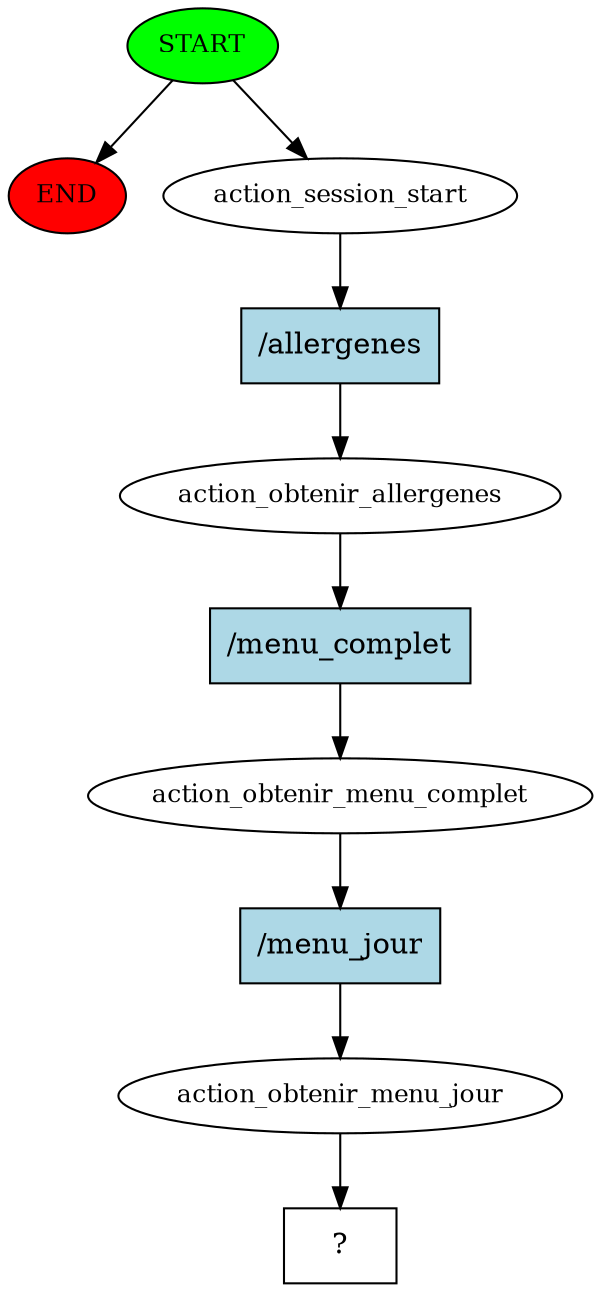 digraph  {
0 [class="start active", fillcolor=green, fontsize=12, label=START, style=filled];
"-1" [class=end, fillcolor=red, fontsize=12, label=END, style=filled];
1 [class=active, fontsize=12, label=action_session_start];
2 [class=active, fontsize=12, label=action_obtenir_allergenes];
3 [class=active, fontsize=12, label=action_obtenir_menu_complet];
4 [class=active, fontsize=12, label=action_obtenir_menu_jour];
5 [class="intent dashed active", label="  ?  ", shape=rect];
6 [class="intent active", fillcolor=lightblue, label="/allergenes", shape=rect, style=filled];
7 [class="intent active", fillcolor=lightblue, label="/menu_complet", shape=rect, style=filled];
8 [class="intent active", fillcolor=lightblue, label="/menu_jour", shape=rect, style=filled];
0 -> "-1"  [class="", key=NONE, label=""];
0 -> 1  [class=active, key=NONE, label=""];
1 -> 6  [class=active, key=0];
2 -> 7  [class=active, key=0];
3 -> 8  [class=active, key=0];
4 -> 5  [class=active, key=NONE, label=""];
6 -> 2  [class=active, key=0];
7 -> 3  [class=active, key=0];
8 -> 4  [class=active, key=0];
}
